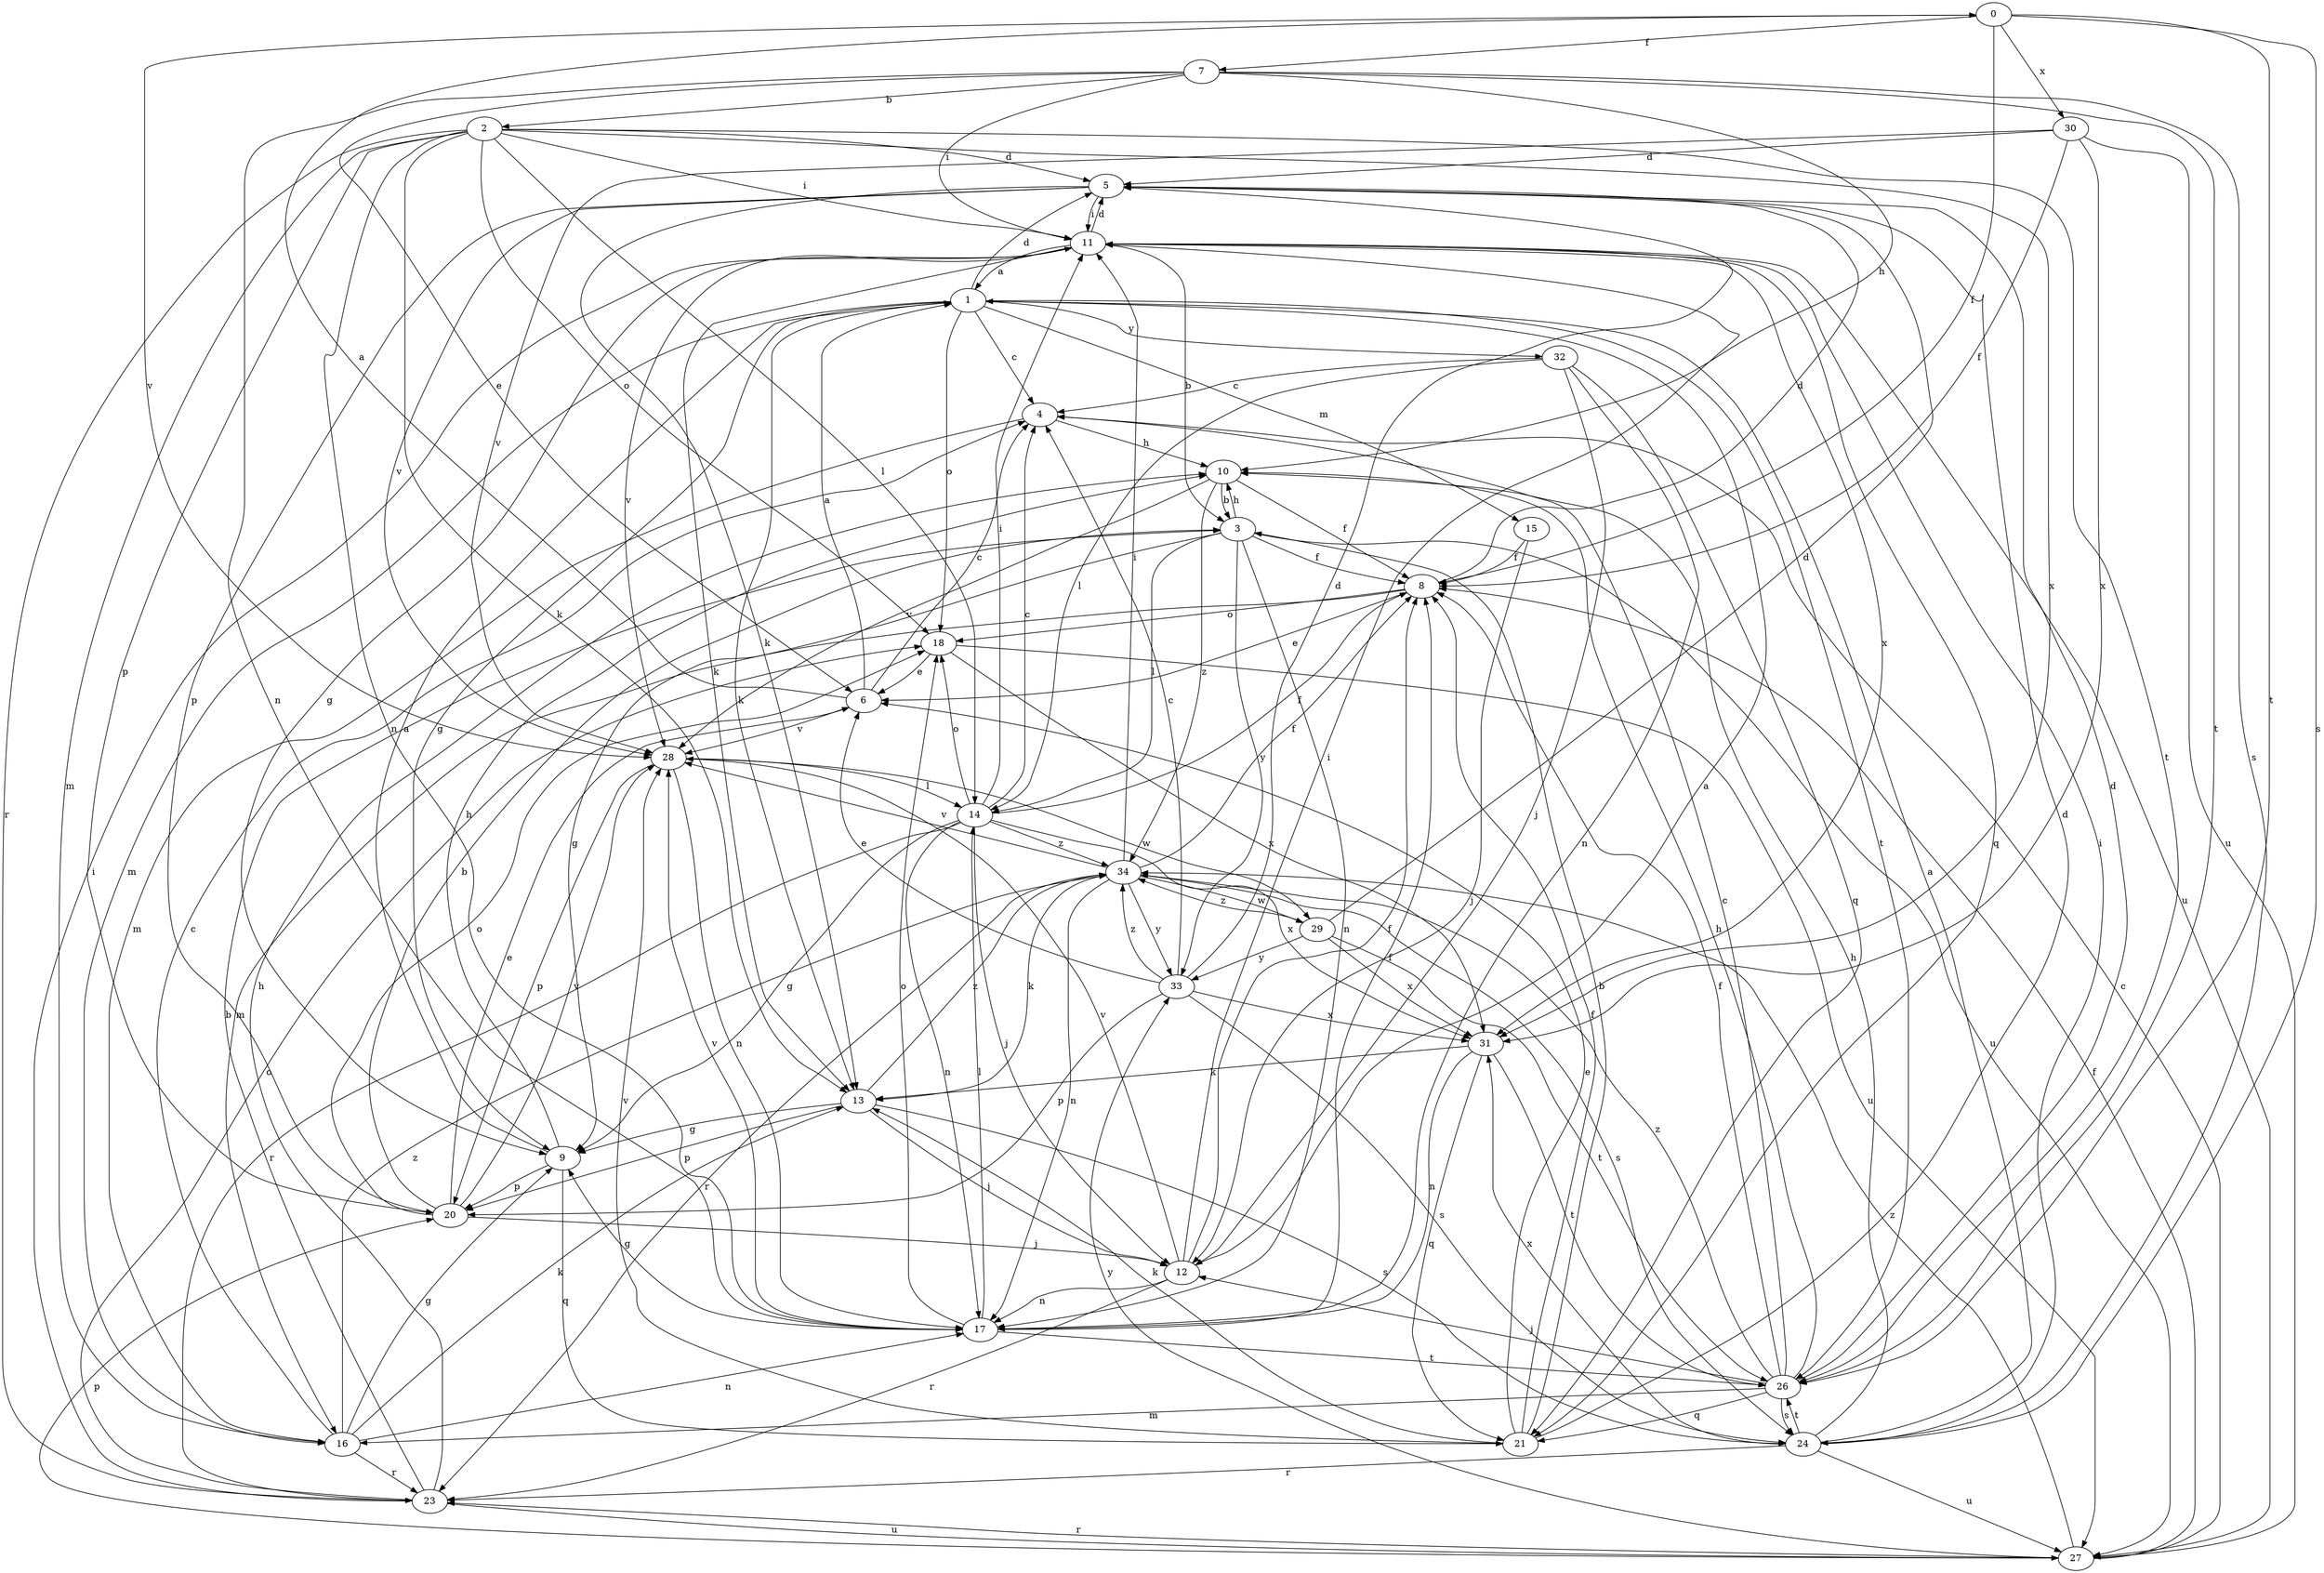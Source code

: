 strict digraph  {
0;
1;
2;
3;
4;
5;
6;
7;
8;
9;
10;
11;
12;
13;
14;
15;
16;
17;
18;
20;
21;
23;
24;
26;
27;
28;
29;
30;
31;
32;
33;
34;
0 -> 7  [label=f];
0 -> 8  [label=f];
0 -> 24  [label=s];
0 -> 26  [label=t];
0 -> 28  [label=v];
0 -> 30  [label=x];
1 -> 4  [label=c];
1 -> 5  [label=d];
1 -> 9  [label=g];
1 -> 13  [label=k];
1 -> 15  [label=m];
1 -> 16  [label=m];
1 -> 18  [label=o];
1 -> 26  [label=t];
1 -> 32  [label=y];
2 -> 5  [label=d];
2 -> 11  [label=i];
2 -> 13  [label=k];
2 -> 14  [label=l];
2 -> 16  [label=m];
2 -> 17  [label=n];
2 -> 18  [label=o];
2 -> 20  [label=p];
2 -> 23  [label=r];
2 -> 26  [label=t];
2 -> 31  [label=x];
3 -> 8  [label=f];
3 -> 9  [label=g];
3 -> 10  [label=h];
3 -> 14  [label=l];
3 -> 17  [label=n];
3 -> 27  [label=u];
3 -> 33  [label=y];
4 -> 10  [label=h];
4 -> 16  [label=m];
5 -> 11  [label=i];
5 -> 13  [label=k];
5 -> 20  [label=p];
5 -> 28  [label=v];
6 -> 0  [label=a];
6 -> 1  [label=a];
6 -> 4  [label=c];
6 -> 28  [label=v];
7 -> 2  [label=b];
7 -> 6  [label=e];
7 -> 10  [label=h];
7 -> 11  [label=i];
7 -> 17  [label=n];
7 -> 24  [label=s];
7 -> 26  [label=t];
8 -> 5  [label=d];
8 -> 6  [label=e];
8 -> 16  [label=m];
8 -> 18  [label=o];
9 -> 1  [label=a];
9 -> 10  [label=h];
9 -> 20  [label=p];
9 -> 21  [label=q];
10 -> 3  [label=b];
10 -> 8  [label=f];
10 -> 28  [label=v];
10 -> 34  [label=z];
11 -> 1  [label=a];
11 -> 3  [label=b];
11 -> 5  [label=d];
11 -> 9  [label=g];
11 -> 13  [label=k];
11 -> 21  [label=q];
11 -> 27  [label=u];
11 -> 28  [label=v];
11 -> 31  [label=x];
12 -> 1  [label=a];
12 -> 8  [label=f];
12 -> 11  [label=i];
12 -> 17  [label=n];
12 -> 23  [label=r];
12 -> 28  [label=v];
13 -> 9  [label=g];
13 -> 12  [label=j];
13 -> 20  [label=p];
13 -> 24  [label=s];
13 -> 34  [label=z];
14 -> 4  [label=c];
14 -> 8  [label=f];
14 -> 9  [label=g];
14 -> 11  [label=i];
14 -> 12  [label=j];
14 -> 17  [label=n];
14 -> 18  [label=o];
14 -> 23  [label=r];
14 -> 31  [label=x];
14 -> 34  [label=z];
15 -> 8  [label=f];
15 -> 12  [label=j];
16 -> 4  [label=c];
16 -> 9  [label=g];
16 -> 13  [label=k];
16 -> 17  [label=n];
16 -> 23  [label=r];
16 -> 34  [label=z];
17 -> 8  [label=f];
17 -> 9  [label=g];
17 -> 14  [label=l];
17 -> 18  [label=o];
17 -> 26  [label=t];
17 -> 28  [label=v];
18 -> 6  [label=e];
18 -> 27  [label=u];
18 -> 31  [label=x];
20 -> 3  [label=b];
20 -> 6  [label=e];
20 -> 12  [label=j];
20 -> 18  [label=o];
20 -> 28  [label=v];
21 -> 3  [label=b];
21 -> 5  [label=d];
21 -> 6  [label=e];
21 -> 8  [label=f];
21 -> 13  [label=k];
21 -> 28  [label=v];
23 -> 3  [label=b];
23 -> 10  [label=h];
23 -> 11  [label=i];
23 -> 18  [label=o];
23 -> 27  [label=u];
24 -> 1  [label=a];
24 -> 10  [label=h];
24 -> 11  [label=i];
24 -> 23  [label=r];
24 -> 26  [label=t];
24 -> 27  [label=u];
24 -> 31  [label=x];
26 -> 4  [label=c];
26 -> 5  [label=d];
26 -> 8  [label=f];
26 -> 10  [label=h];
26 -> 12  [label=j];
26 -> 16  [label=m];
26 -> 21  [label=q];
26 -> 24  [label=s];
26 -> 34  [label=z];
27 -> 4  [label=c];
27 -> 8  [label=f];
27 -> 20  [label=p];
27 -> 23  [label=r];
27 -> 33  [label=y];
27 -> 34  [label=z];
28 -> 14  [label=l];
28 -> 17  [label=n];
28 -> 20  [label=p];
28 -> 29  [label=w];
29 -> 5  [label=d];
29 -> 26  [label=t];
29 -> 31  [label=x];
29 -> 33  [label=y];
29 -> 34  [label=z];
30 -> 5  [label=d];
30 -> 8  [label=f];
30 -> 27  [label=u];
30 -> 28  [label=v];
30 -> 31  [label=x];
31 -> 13  [label=k];
31 -> 17  [label=n];
31 -> 21  [label=q];
31 -> 26  [label=t];
32 -> 4  [label=c];
32 -> 12  [label=j];
32 -> 14  [label=l];
32 -> 17  [label=n];
32 -> 21  [label=q];
33 -> 4  [label=c];
33 -> 5  [label=d];
33 -> 6  [label=e];
33 -> 20  [label=p];
33 -> 24  [label=s];
33 -> 31  [label=x];
33 -> 34  [label=z];
34 -> 8  [label=f];
34 -> 11  [label=i];
34 -> 13  [label=k];
34 -> 17  [label=n];
34 -> 23  [label=r];
34 -> 24  [label=s];
34 -> 28  [label=v];
34 -> 29  [label=w];
34 -> 33  [label=y];
}
